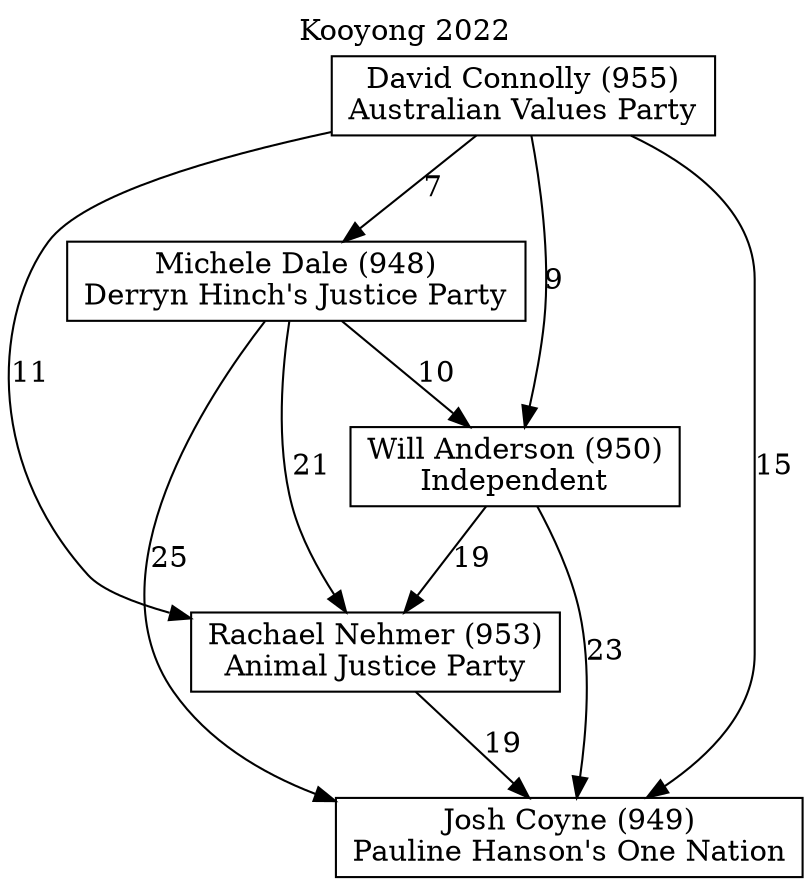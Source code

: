 // House preference flow
digraph "Josh Coyne (949)_Kooyong_2022" {
	graph [label="Kooyong 2022" labelloc=t mclimit=10]
	node [shape=box]
	"Michele Dale (948)" [label="Michele Dale (948)
Derryn Hinch's Justice Party"]
	"David Connolly (955)" [label="David Connolly (955)
Australian Values Party"]
	"Josh Coyne (949)" [label="Josh Coyne (949)
Pauline Hanson's One Nation"]
	"Will Anderson (950)" [label="Will Anderson (950)
Independent"]
	"Rachael Nehmer (953)" [label="Rachael Nehmer (953)
Animal Justice Party"]
	"Will Anderson (950)" -> "Josh Coyne (949)" [label=23]
	"David Connolly (955)" -> "Will Anderson (950)" [label=9]
	"David Connolly (955)" -> "Michele Dale (948)" [label=7]
	"Michele Dale (948)" -> "Rachael Nehmer (953)" [label=21]
	"Michele Dale (948)" -> "Josh Coyne (949)" [label=25]
	"Michele Dale (948)" -> "Will Anderson (950)" [label=10]
	"Rachael Nehmer (953)" -> "Josh Coyne (949)" [label=19]
	"Will Anderson (950)" -> "Rachael Nehmer (953)" [label=19]
	"David Connolly (955)" -> "Josh Coyne (949)" [label=15]
	"David Connolly (955)" -> "Rachael Nehmer (953)" [label=11]
}
